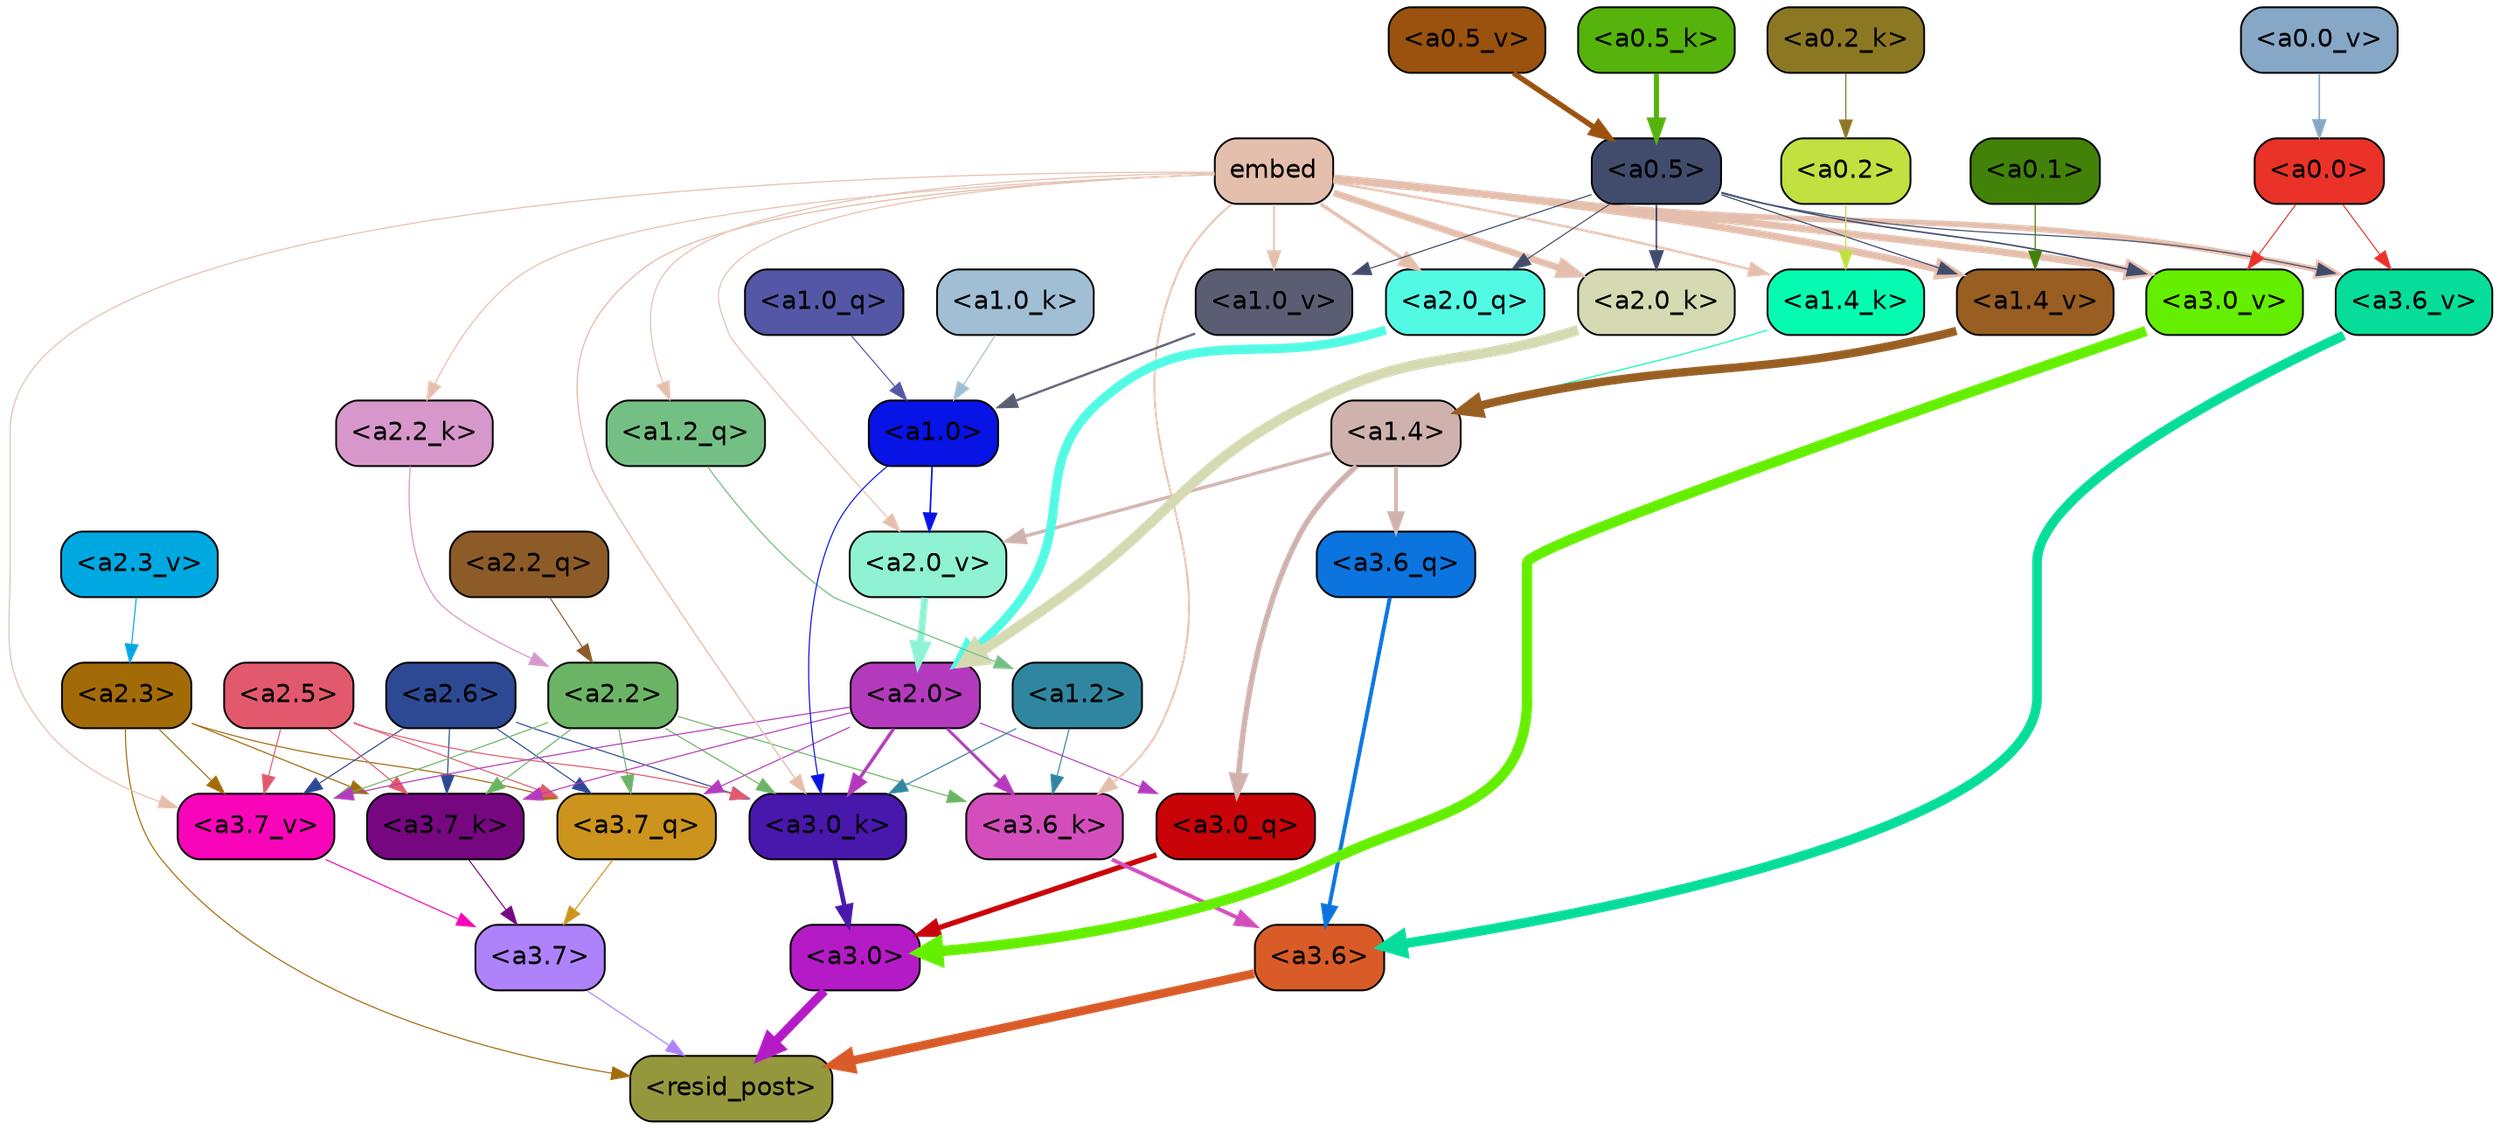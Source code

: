 strict digraph "" {
	graph [bgcolor=transparent,
		layout=dot,
		overlap=false,
		splines=true
	];
	"<a3.7>"	[color=black,
		fillcolor="#ae82fa",
		fontname=Helvetica,
		shape=box,
		style="filled, rounded"];
	"<resid_post>"	[color=black,
		fillcolor="#95973c",
		fontname=Helvetica,
		shape=box,
		style="filled, rounded"];
	"<a3.7>" -> "<resid_post>"	[color="#ae82fa",
		penwidth=0.6];
	"<a3.6>"	[color=black,
		fillcolor="#d95b27",
		fontname=Helvetica,
		shape=box,
		style="filled, rounded"];
	"<a3.6>" -> "<resid_post>"	[color="#d95b27",
		penwidth=4.751592040061951];
	"<a3.0>"	[color=black,
		fillcolor="#b51ac7",
		fontname=Helvetica,
		shape=box,
		style="filled, rounded"];
	"<a3.0>" -> "<resid_post>"	[color="#b51ac7",
		penwidth=4.904066681861877];
	"<a2.3>"	[color=black,
		fillcolor="#a36b08",
		fontname=Helvetica,
		shape=box,
		style="filled, rounded"];
	"<a2.3>" -> "<resid_post>"	[color="#a36b08",
		penwidth=0.6];
	"<a3.7_q>"	[color=black,
		fillcolor="#cc941c",
		fontname=Helvetica,
		shape=box,
		style="filled, rounded"];
	"<a2.3>" -> "<a3.7_q>"	[color="#a36b08",
		penwidth=0.6];
	"<a3.7_k>"	[color=black,
		fillcolor="#760781",
		fontname=Helvetica,
		shape=box,
		style="filled, rounded"];
	"<a2.3>" -> "<a3.7_k>"	[color="#a36b08",
		penwidth=0.6];
	"<a3.7_v>"	[color=black,
		fillcolor="#f805b9",
		fontname=Helvetica,
		shape=box,
		style="filled, rounded"];
	"<a2.3>" -> "<a3.7_v>"	[color="#a36b08",
		penwidth=0.6];
	"<a3.7_q>" -> "<a3.7>"	[color="#cc941c",
		penwidth=0.6];
	"<a3.6_q>"	[color=black,
		fillcolor="#0b74de",
		fontname=Helvetica,
		shape=box,
		style="filled, rounded"];
	"<a3.6_q>" -> "<a3.6>"	[color="#0b74de",
		penwidth=2.160832464694977];
	"<a3.0_q>"	[color=black,
		fillcolor="#c80408",
		fontname=Helvetica,
		shape=box,
		style="filled, rounded"];
	"<a3.0_q>" -> "<a3.0>"	[color="#c80408",
		penwidth=2.870753765106201];
	"<a3.7_k>" -> "<a3.7>"	[color="#760781",
		penwidth=0.6];
	"<a3.6_k>"	[color=black,
		fillcolor="#d34ebc",
		fontname=Helvetica,
		shape=box,
		style="filled, rounded"];
	"<a3.6_k>" -> "<a3.6>"	[color="#d34ebc",
		penwidth=2.13908451795578];
	"<a3.0_k>"	[color=black,
		fillcolor="#4817ac",
		fontname=Helvetica,
		shape=box,
		style="filled, rounded"];
	"<a3.0_k>" -> "<a3.0>"	[color="#4817ac",
		penwidth=2.520303964614868];
	"<a3.7_v>" -> "<a3.7>"	[color="#f805b9",
		penwidth=0.6];
	"<a3.6_v>"	[color=black,
		fillcolor="#07dd9a",
		fontname=Helvetica,
		shape=box,
		style="filled, rounded"];
	"<a3.6_v>" -> "<a3.6>"	[color="#07dd9a",
		penwidth=5.297133803367615];
	"<a3.0_v>"	[color=black,
		fillcolor="#65ef00",
		fontname=Helvetica,
		shape=box,
		style="filled, rounded"];
	"<a3.0_v>" -> "<a3.0>"	[color="#65ef00",
		penwidth=5.680712580680847];
	"<a2.6>"	[color=black,
		fillcolor="#2e4994",
		fontname=Helvetica,
		shape=box,
		style="filled, rounded"];
	"<a2.6>" -> "<a3.7_q>"	[color="#2e4994",
		penwidth=0.6];
	"<a2.6>" -> "<a3.7_k>"	[color="#2e4994",
		penwidth=0.6];
	"<a2.6>" -> "<a3.0_k>"	[color="#2e4994",
		penwidth=0.6];
	"<a2.6>" -> "<a3.7_v>"	[color="#2e4994",
		penwidth=0.6];
	"<a2.5>"	[color=black,
		fillcolor="#e2596d",
		fontname=Helvetica,
		shape=box,
		style="filled, rounded"];
	"<a2.5>" -> "<a3.7_q>"	[color="#e2596d",
		penwidth=0.6];
	"<a2.5>" -> "<a3.7_k>"	[color="#e2596d",
		penwidth=0.6];
	"<a2.5>" -> "<a3.0_k>"	[color="#e2596d",
		penwidth=0.6];
	"<a2.5>" -> "<a3.7_v>"	[color="#e2596d",
		penwidth=0.6];
	"<a2.2>"	[color=black,
		fillcolor="#6cb465",
		fontname=Helvetica,
		shape=box,
		style="filled, rounded"];
	"<a2.2>" -> "<a3.7_q>"	[color="#6cb465",
		penwidth=0.6];
	"<a2.2>" -> "<a3.7_k>"	[color="#6cb465",
		penwidth=0.6];
	"<a2.2>" -> "<a3.6_k>"	[color="#6cb465",
		penwidth=0.6];
	"<a2.2>" -> "<a3.0_k>"	[color="#6cb465",
		penwidth=0.6];
	"<a2.2>" -> "<a3.7_v>"	[color="#6cb465",
		penwidth=0.6];
	"<a2.0>"	[color=black,
		fillcolor="#b43abd",
		fontname=Helvetica,
		shape=box,
		style="filled, rounded"];
	"<a2.0>" -> "<a3.7_q>"	[color="#b43abd",
		penwidth=0.6];
	"<a2.0>" -> "<a3.0_q>"	[color="#b43abd",
		penwidth=0.6];
	"<a2.0>" -> "<a3.7_k>"	[color="#b43abd",
		penwidth=0.6];
	"<a2.0>" -> "<a3.6_k>"	[color="#b43abd",
		penwidth=1.5897698998451233];
	"<a2.0>" -> "<a3.0_k>"	[color="#b43abd",
		penwidth=1.8405593037605286];
	"<a2.0>" -> "<a3.7_v>"	[color="#b43abd",
		penwidth=0.6];
	"<a1.4>"	[color=black,
		fillcolor="#cfb2ad",
		fontname=Helvetica,
		shape=box,
		style="filled, rounded"];
	"<a1.4>" -> "<a3.6_q>"	[color="#cfb2ad",
		penwidth=2.0260728895664215];
	"<a1.4>" -> "<a3.0_q>"	[color="#cfb2ad",
		penwidth=3.0185627341270447];
	"<a2.0_v>"	[color=black,
		fillcolor="#8ff3d3",
		fontname=Helvetica,
		shape=box,
		style="filled, rounded"];
	"<a1.4>" -> "<a2.0_v>"	[color="#cfb2ad",
		penwidth=1.7970525026321411];
	"<a1.2>"	[color=black,
		fillcolor="#3086a0",
		fontname=Helvetica,
		shape=box,
		style="filled, rounded"];
	"<a1.2>" -> "<a3.6_k>"	[color="#3086a0",
		penwidth=0.6];
	"<a1.2>" -> "<a3.0_k>"	[color="#3086a0",
		penwidth=0.6];
	embed	[color=black,
		fillcolor="#e5bfad",
		fontname=Helvetica,
		shape=box,
		style="filled, rounded"];
	embed -> "<a3.6_k>"	[color="#e5bfad",
		penwidth=1.046662151813507];
	embed -> "<a3.0_k>"	[color="#e5bfad",
		penwidth=0.6995279788970947];
	embed -> "<a3.7_v>"	[color="#e5bfad",
		penwidth=0.6];
	embed -> "<a3.6_v>"	[color="#e5bfad",
		penwidth=3.1840110421180725];
	embed -> "<a3.0_v>"	[color="#e5bfad",
		penwidth=3.9005755856633186];
	"<a2.0_q>"	[color=black,
		fillcolor="#52fae4",
		fontname=Helvetica,
		shape=box,
		style="filled, rounded"];
	embed -> "<a2.0_q>"	[color="#e5bfad",
		penwidth=1.9669389724731445];
	"<a2.2_k>"	[color=black,
		fillcolor="#d897ca",
		fontname=Helvetica,
		shape=box,
		style="filled, rounded"];
	embed -> "<a2.2_k>"	[color="#e5bfad",
		penwidth=0.6];
	"<a2.0_k>"	[color=black,
		fillcolor="#d6dab2",
		fontname=Helvetica,
		shape=box,
		style="filled, rounded"];
	embed -> "<a2.0_k>"	[color="#e5bfad",
		penwidth=3.6898754835128784];
	embed -> "<a2.0_v>"	[color="#e5bfad",
		penwidth=0.6];
	"<a1.2_q>"	[color=black,
		fillcolor="#74c084",
		fontname=Helvetica,
		shape=box,
		style="filled, rounded"];
	embed -> "<a1.2_q>"	[color="#e5bfad",
		penwidth=0.6];
	"<a1.4_k>"	[color=black,
		fillcolor="#06fcb1",
		fontname=Helvetica,
		shape=box,
		style="filled, rounded"];
	embed -> "<a1.4_k>"	[color="#e5bfad",
		penwidth=1.2758672684431076];
	"<a1.4_v>"	[color=black,
		fillcolor="#985e22",
		fontname=Helvetica,
		shape=box,
		style="filled, rounded"];
	embed -> "<a1.4_v>"	[color="#e5bfad",
		penwidth=3.992354243993759];
	"<a1.0_v>"	[color=black,
		fillcolor="#5b5e73",
		fontname=Helvetica,
		shape=box,
		style="filled, rounded"];
	embed -> "<a1.0_v>"	[color="#e5bfad",
		penwidth=0.8768336176872253];
	"<a1.0>"	[color=black,
		fillcolor="#0813e5",
		fontname=Helvetica,
		shape=box,
		style="filled, rounded"];
	"<a1.0>" -> "<a3.0_k>"	[color="#0813e5",
		penwidth=0.6];
	"<a1.0>" -> "<a2.0_v>"	[color="#0813e5",
		penwidth=0.8836666345596313];
	"<a0.5>"	[color=black,
		fillcolor="#414c6c",
		fontname=Helvetica,
		shape=box,
		style="filled, rounded"];
	"<a0.5>" -> "<a3.6_v>"	[color="#414c6c",
		penwidth=0.6];
	"<a0.5>" -> "<a3.0_v>"	[color="#414c6c",
		penwidth=0.8493617177009583];
	"<a0.5>" -> "<a2.0_q>"	[color="#414c6c",
		penwidth=0.6];
	"<a0.5>" -> "<a2.0_k>"	[color="#414c6c",
		penwidth=0.9942188858985901];
	"<a0.5>" -> "<a1.4_v>"	[color="#414c6c",
		penwidth=0.6379710733890533];
	"<a0.5>" -> "<a1.0_v>"	[color="#414c6c",
		penwidth=0.6];
	"<a0.0>"	[color=black,
		fillcolor="#ea3228",
		fontname=Helvetica,
		shape=box,
		style="filled, rounded"];
	"<a0.0>" -> "<a3.6_v>"	[color="#ea3228",
		penwidth=0.6];
	"<a0.0>" -> "<a3.0_v>"	[color="#ea3228",
		penwidth=0.6];
	"<a2.2_q>"	[color=black,
		fillcolor="#8d5b28",
		fontname=Helvetica,
		shape=box,
		style="filled, rounded"];
	"<a2.2_q>" -> "<a2.2>"	[color="#8d5b28",
		penwidth=0.6];
	"<a2.0_q>" -> "<a2.0>"	[color="#52fae4",
		penwidth=5.0040658712387085];
	"<a2.2_k>" -> "<a2.2>"	[color="#d897ca",
		penwidth=0.6304321400821209];
	"<a2.0_k>" -> "<a2.0>"	[color="#d6dab2",
		penwidth=5.6445024609565735];
	"<a2.3_v>"	[color=black,
		fillcolor="#00a8e2",
		fontname=Helvetica,
		shape=box,
		style="filled, rounded"];
	"<a2.3_v>" -> "<a2.3>"	[color="#00a8e2",
		penwidth=0.6];
	"<a2.0_v>" -> "<a2.0>"	[color="#8ff3d3",
		penwidth=3.781584322452545];
	"<a1.2_q>" -> "<a1.2>"	[color="#74c084",
		penwidth=0.6481351256370544];
	"<a1.0_q>"	[color=black,
		fillcolor="#5357a6",
		fontname=Helvetica,
		shape=box,
		style="filled, rounded"];
	"<a1.0_q>" -> "<a1.0>"	[color="#5357a6",
		penwidth=0.6];
	"<a1.4_k>" -> "<a1.4>"	[color="#06fcb1",
		penwidth=0.6];
	"<a1.0_k>"	[color=black,
		fillcolor="#a1bfd4",
		fontname=Helvetica,
		shape=box,
		style="filled, rounded"];
	"<a1.0_k>" -> "<a1.0>"	[color="#a1bfd4",
		penwidth=0.6];
	"<a1.4_v>" -> "<a1.4>"	[color="#985e22",
		penwidth=4.602061748504639];
	"<a1.0_v>" -> "<a1.0>"	[color="#5b5e73",
		penwidth=1.227757602930069];
	"<a0.2>"	[color=black,
		fillcolor="#c2e040",
		fontname=Helvetica,
		shape=box,
		style="filled, rounded"];
	"<a0.2>" -> "<a1.4_k>"	[color="#c2e040",
		penwidth=0.6];
	"<a0.1>"	[color=black,
		fillcolor="#428208",
		fontname=Helvetica,
		shape=box,
		style="filled, rounded"];
	"<a0.1>" -> "<a1.4_v>"	[color="#428208",
		penwidth=0.6];
	"<a0.5_k>"	[color=black,
		fillcolor="#55b30b",
		fontname=Helvetica,
		shape=box,
		style="filled, rounded"];
	"<a0.5_k>" -> "<a0.5>"	[color="#55b30b",
		penwidth=2.7730584144592285];
	"<a0.2_k>"	[color=black,
		fillcolor="#8c7823",
		fontname=Helvetica,
		shape=box,
		style="filled, rounded"];
	"<a0.2_k>" -> "<a0.2>"	[color="#8c7823",
		penwidth=0.6];
	"<a0.5_v>"	[color=black,
		fillcolor="#9a520e",
		fontname=Helvetica,
		shape=box,
		style="filled, rounded"];
	"<a0.5_v>" -> "<a0.5>"	[color="#9a520e",
		penwidth=2.9687485098838806];
	"<a0.0_v>"	[color=black,
		fillcolor="#86a7c6",
		fontname=Helvetica,
		shape=box,
		style="filled, rounded"];
	"<a0.0_v>" -> "<a0.0>"	[color="#86a7c6",
		penwidth=0.8196042068302631];
}
